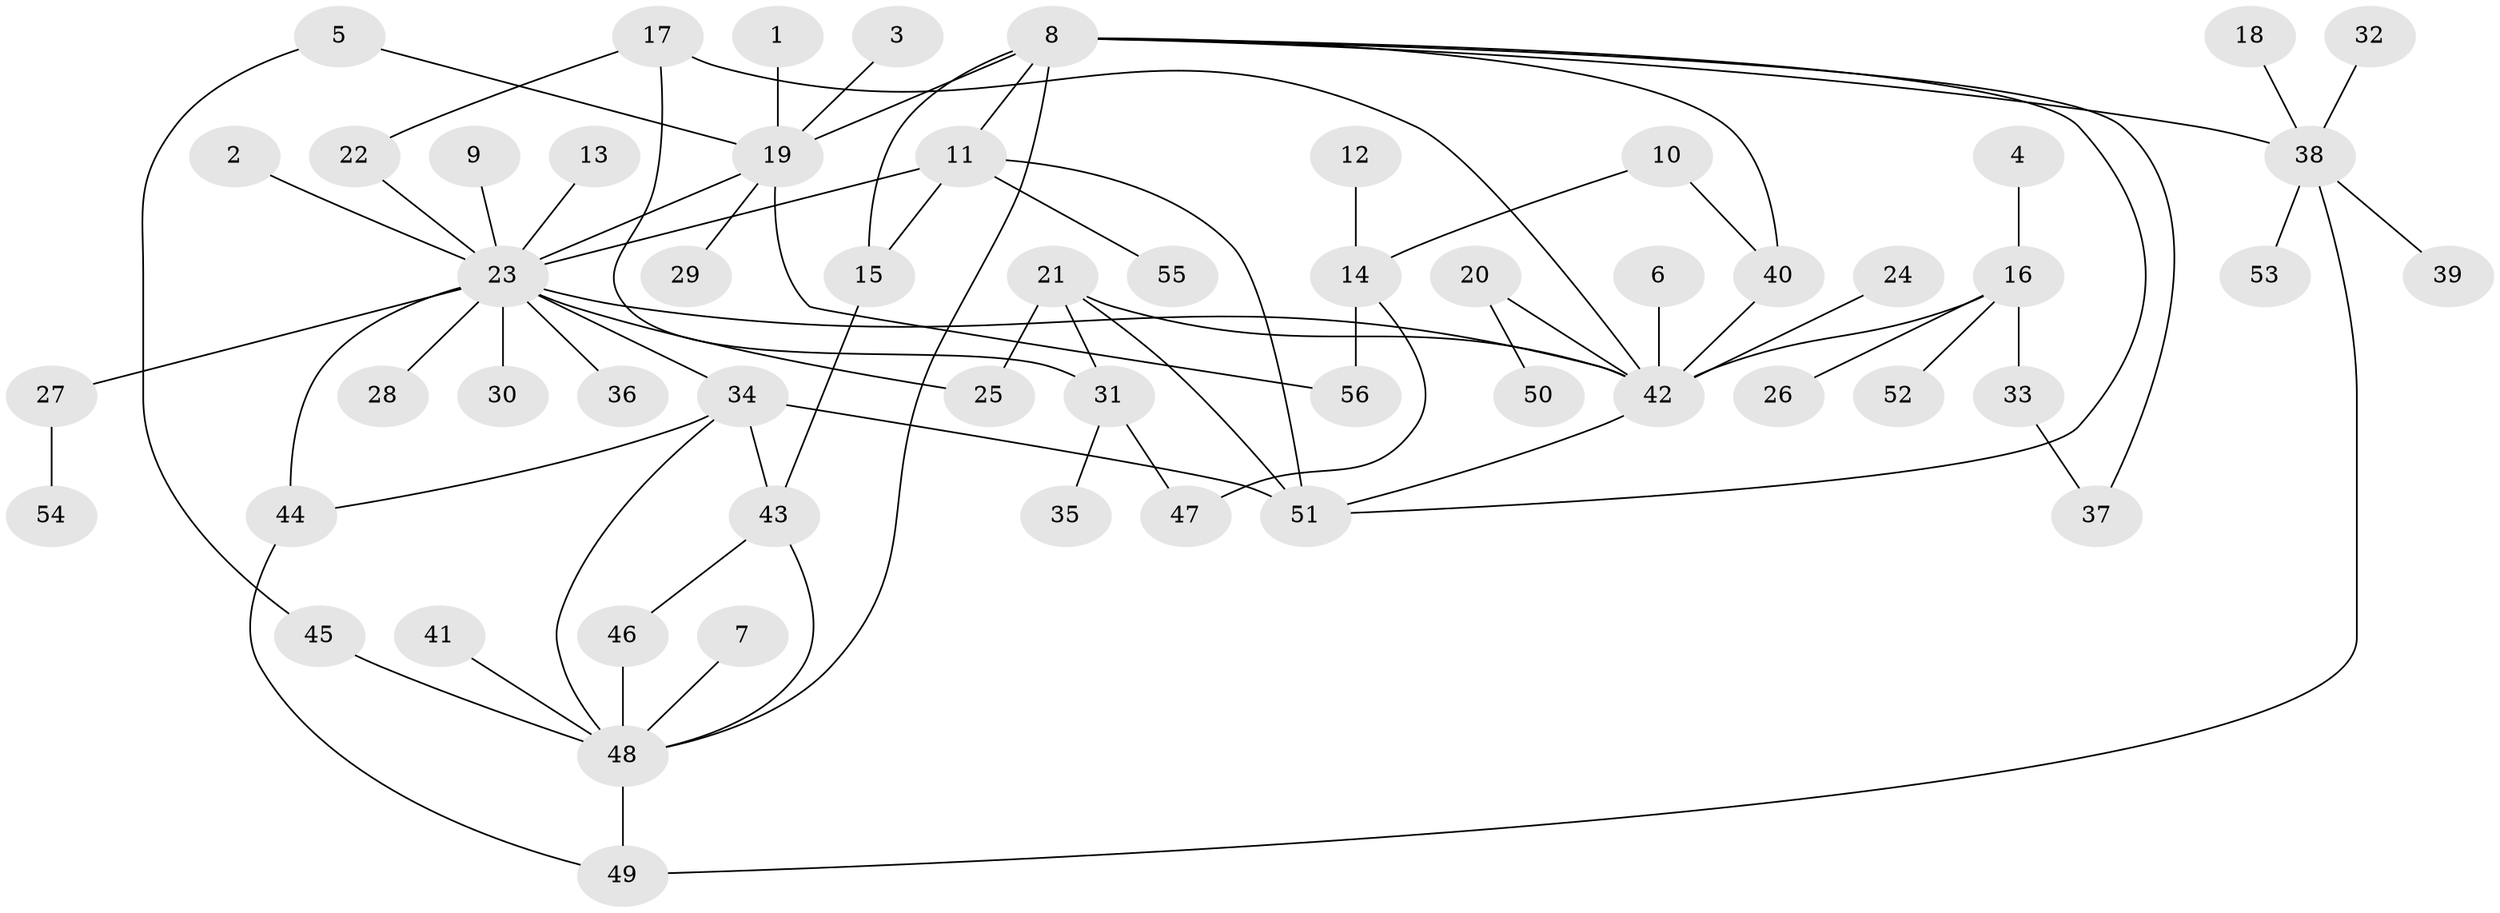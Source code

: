 // original degree distribution, {17: 0.007246376811594203, 10: 0.014492753623188406, 5: 0.050724637681159424, 4: 0.06521739130434782, 2: 0.17391304347826086, 12: 0.007246376811594203, 3: 0.057971014492753624, 1: 0.572463768115942, 6: 0.028985507246376812, 7: 0.014492753623188406, 9: 0.007246376811594203}
// Generated by graph-tools (version 1.1) at 2025/36/03/04/25 23:36:51]
// undirected, 56 vertices, 76 edges
graph export_dot {
  node [color=gray90,style=filled];
  1;
  2;
  3;
  4;
  5;
  6;
  7;
  8;
  9;
  10;
  11;
  12;
  13;
  14;
  15;
  16;
  17;
  18;
  19;
  20;
  21;
  22;
  23;
  24;
  25;
  26;
  27;
  28;
  29;
  30;
  31;
  32;
  33;
  34;
  35;
  36;
  37;
  38;
  39;
  40;
  41;
  42;
  43;
  44;
  45;
  46;
  47;
  48;
  49;
  50;
  51;
  52;
  53;
  54;
  55;
  56;
  1 -- 19 [weight=1.0];
  2 -- 23 [weight=1.0];
  3 -- 19 [weight=1.0];
  4 -- 16 [weight=1.0];
  5 -- 19 [weight=1.0];
  5 -- 45 [weight=1.0];
  6 -- 42 [weight=1.0];
  7 -- 48 [weight=1.0];
  8 -- 11 [weight=1.0];
  8 -- 15 [weight=2.0];
  8 -- 19 [weight=1.0];
  8 -- 37 [weight=1.0];
  8 -- 38 [weight=1.0];
  8 -- 40 [weight=1.0];
  8 -- 48 [weight=1.0];
  8 -- 51 [weight=1.0];
  9 -- 23 [weight=1.0];
  10 -- 14 [weight=1.0];
  10 -- 40 [weight=1.0];
  11 -- 15 [weight=1.0];
  11 -- 23 [weight=1.0];
  11 -- 51 [weight=1.0];
  11 -- 55 [weight=1.0];
  12 -- 14 [weight=1.0];
  13 -- 23 [weight=1.0];
  14 -- 47 [weight=1.0];
  14 -- 56 [weight=1.0];
  15 -- 43 [weight=1.0];
  16 -- 26 [weight=1.0];
  16 -- 33 [weight=1.0];
  16 -- 42 [weight=1.0];
  16 -- 52 [weight=1.0];
  17 -- 22 [weight=1.0];
  17 -- 31 [weight=1.0];
  17 -- 42 [weight=1.0];
  18 -- 38 [weight=1.0];
  19 -- 23 [weight=1.0];
  19 -- 29 [weight=1.0];
  19 -- 56 [weight=1.0];
  20 -- 42 [weight=1.0];
  20 -- 50 [weight=1.0];
  21 -- 25 [weight=1.0];
  21 -- 31 [weight=1.0];
  21 -- 42 [weight=1.0];
  21 -- 51 [weight=1.0];
  22 -- 23 [weight=1.0];
  23 -- 25 [weight=1.0];
  23 -- 27 [weight=1.0];
  23 -- 28 [weight=1.0];
  23 -- 30 [weight=1.0];
  23 -- 34 [weight=1.0];
  23 -- 36 [weight=1.0];
  23 -- 42 [weight=1.0];
  23 -- 44 [weight=1.0];
  24 -- 42 [weight=1.0];
  27 -- 54 [weight=1.0];
  31 -- 35 [weight=1.0];
  31 -- 47 [weight=1.0];
  32 -- 38 [weight=1.0];
  33 -- 37 [weight=1.0];
  34 -- 43 [weight=1.0];
  34 -- 44 [weight=1.0];
  34 -- 48 [weight=1.0];
  34 -- 51 [weight=1.0];
  38 -- 39 [weight=1.0];
  38 -- 49 [weight=1.0];
  38 -- 53 [weight=1.0];
  40 -- 42 [weight=1.0];
  41 -- 48 [weight=1.0];
  42 -- 51 [weight=1.0];
  43 -- 46 [weight=1.0];
  43 -- 48 [weight=1.0];
  44 -- 49 [weight=1.0];
  45 -- 48 [weight=1.0];
  46 -- 48 [weight=1.0];
  48 -- 49 [weight=1.0];
}
